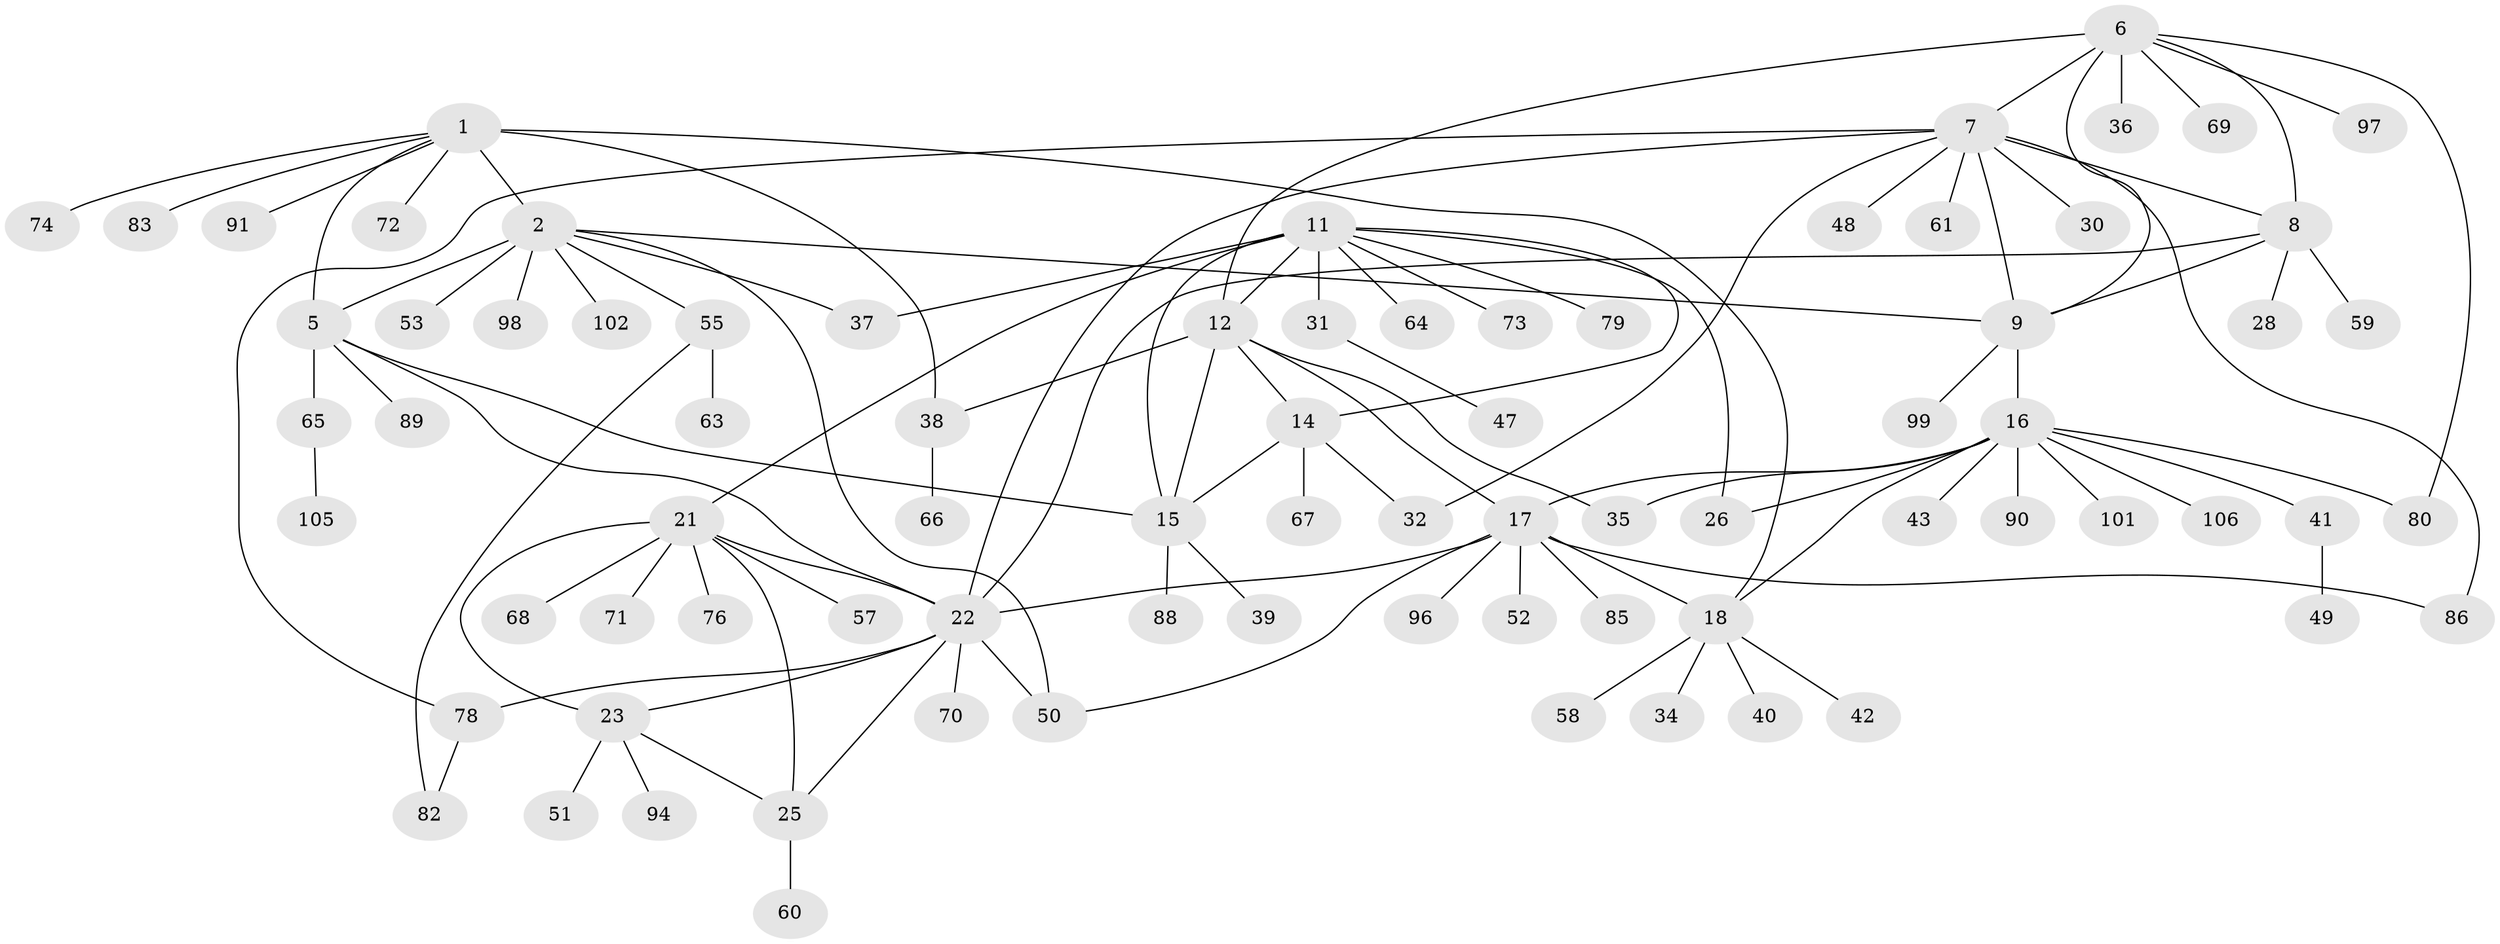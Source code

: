 // Generated by graph-tools (version 1.1) at 2025/52/02/27/25 19:52:21]
// undirected, 79 vertices, 107 edges
graph export_dot {
graph [start="1"]
  node [color=gray90,style=filled];
  1 [super="+4"];
  2 [super="+3"];
  5 [super="+81"];
  6 [super="+62"];
  7 [super="+10"];
  8 [super="+95"];
  9 [super="+29"];
  11 [super="+13"];
  12;
  14 [super="+54"];
  15 [super="+92"];
  16 [super="+44"];
  17 [super="+20"];
  18 [super="+19"];
  21 [super="+24"];
  22 [super="+27"];
  23 [super="+45"];
  25 [super="+33"];
  26;
  28;
  30;
  31 [super="+46"];
  32;
  34;
  35;
  36;
  37 [super="+87"];
  38 [super="+84"];
  39;
  40;
  41 [super="+104"];
  42;
  43;
  47;
  48 [super="+75"];
  49;
  50 [super="+56"];
  51;
  52;
  53;
  55 [super="+77"];
  57;
  58;
  59;
  60;
  61;
  63;
  64 [super="+93"];
  65;
  66;
  67;
  68;
  69;
  70;
  71;
  72;
  73;
  74;
  76;
  78;
  79;
  80 [super="+103"];
  82 [super="+100"];
  83;
  85;
  86;
  88;
  89;
  90;
  91;
  94;
  96;
  97;
  98;
  99;
  101;
  102;
  105;
  106;
  1 -- 2 [weight=4];
  1 -- 5 [weight=2];
  1 -- 38;
  1 -- 72;
  1 -- 74;
  1 -- 83;
  1 -- 91;
  1 -- 18;
  2 -- 5 [weight=2];
  2 -- 9 [weight=2];
  2 -- 37;
  2 -- 50;
  2 -- 102;
  2 -- 98;
  2 -- 53;
  2 -- 55;
  5 -- 15;
  5 -- 22;
  5 -- 65;
  5 -- 89;
  6 -- 7 [weight=2];
  6 -- 8;
  6 -- 9;
  6 -- 12;
  6 -- 36;
  6 -- 69;
  6 -- 80;
  6 -- 97;
  7 -- 8 [weight=2];
  7 -- 9 [weight=2];
  7 -- 22;
  7 -- 30;
  7 -- 32;
  7 -- 78;
  7 -- 48;
  7 -- 86;
  7 -- 61;
  8 -- 9;
  8 -- 28;
  8 -- 59;
  8 -- 22;
  9 -- 16;
  9 -- 99;
  11 -- 12 [weight=2];
  11 -- 14 [weight=2];
  11 -- 15 [weight=2];
  11 -- 26;
  11 -- 31;
  11 -- 73;
  11 -- 79;
  11 -- 64;
  11 -- 21;
  11 -- 37;
  12 -- 14;
  12 -- 15;
  12 -- 35;
  12 -- 38;
  12 -- 17;
  14 -- 15;
  14 -- 32;
  14 -- 67;
  15 -- 39;
  15 -- 88;
  16 -- 17 [weight=2];
  16 -- 18 [weight=2];
  16 -- 26;
  16 -- 41;
  16 -- 43;
  16 -- 90;
  16 -- 101;
  16 -- 106;
  16 -- 35;
  16 -- 80;
  17 -- 18 [weight=4];
  17 -- 52;
  17 -- 96;
  17 -- 85;
  17 -- 86;
  17 -- 22;
  17 -- 50;
  18 -- 40;
  18 -- 34;
  18 -- 42;
  18 -- 58;
  21 -- 22 [weight=2];
  21 -- 23 [weight=2];
  21 -- 25 [weight=2];
  21 -- 68;
  21 -- 76;
  21 -- 71;
  21 -- 57;
  22 -- 23;
  22 -- 25;
  22 -- 50;
  22 -- 70;
  22 -- 78;
  23 -- 25;
  23 -- 51;
  23 -- 94;
  25 -- 60;
  31 -- 47;
  38 -- 66;
  41 -- 49;
  55 -- 63;
  55 -- 82;
  65 -- 105;
  78 -- 82;
}
